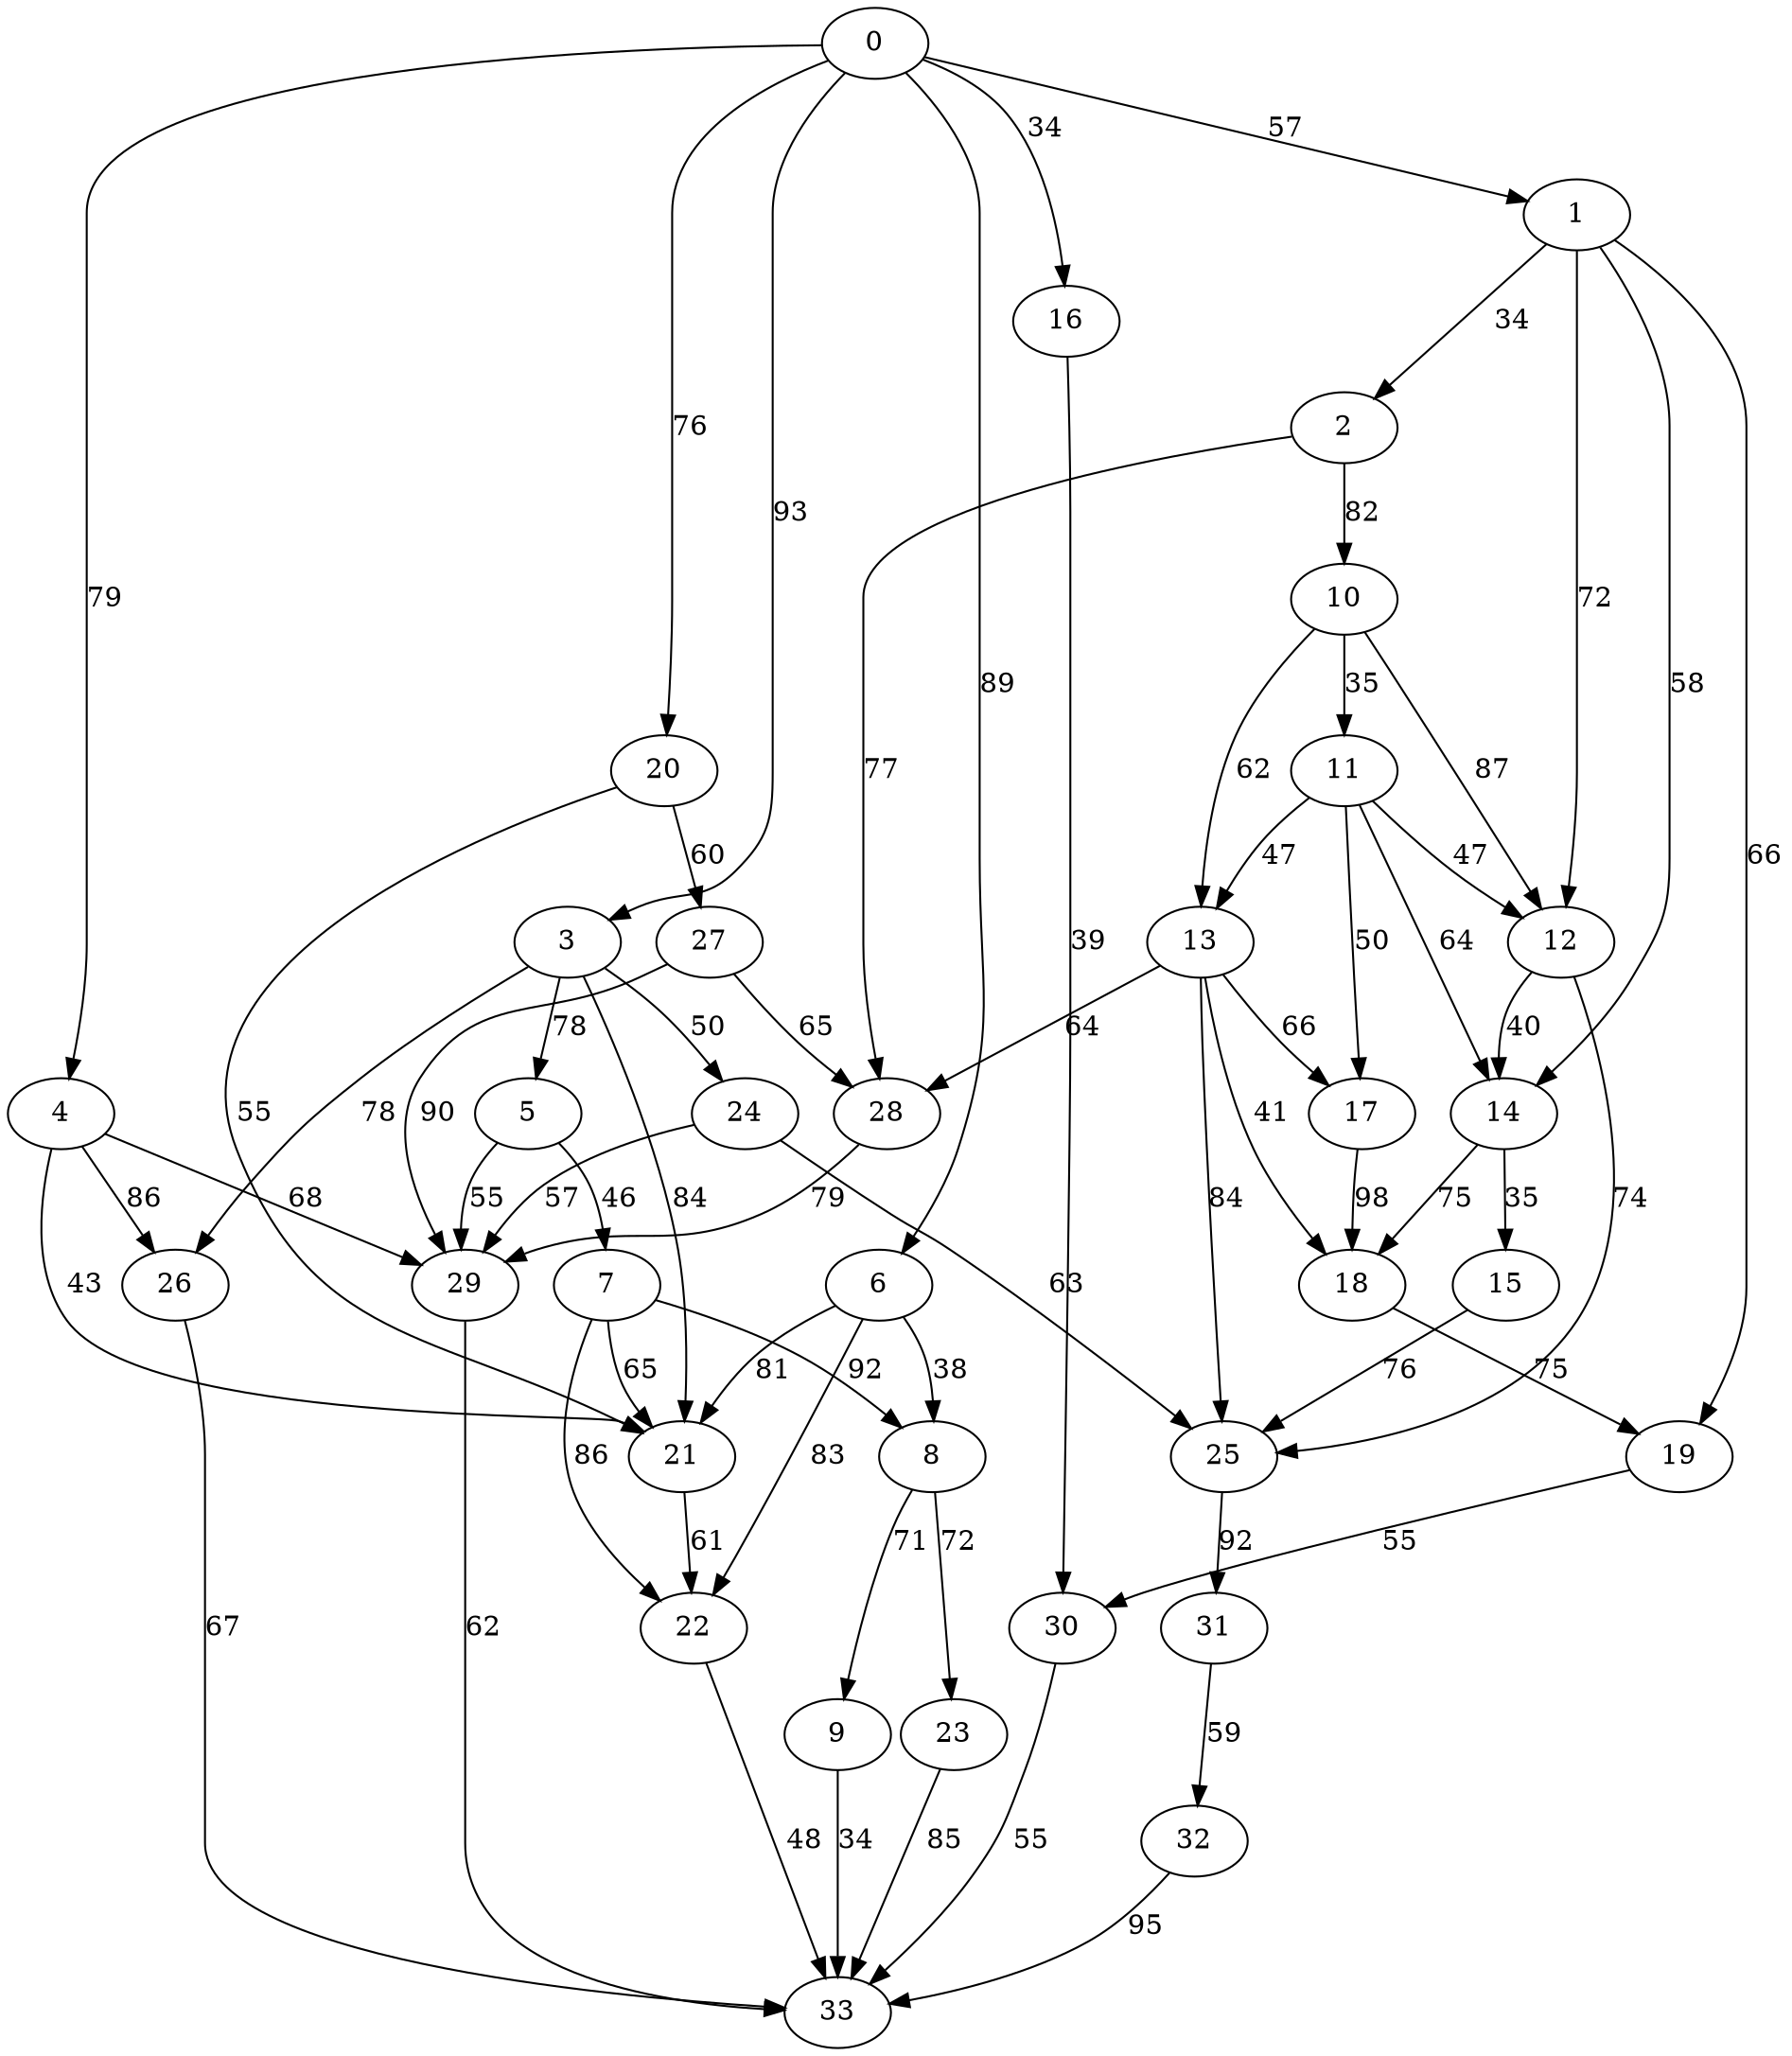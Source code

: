 digraph t40p6r7_10 {
0 -> 1 [ label = 57 ];
0 -> 3 [ label = 93 ];
0 -> 4 [ label = 79 ];
0 -> 6 [ label = 89 ];
0 -> 16 [ label = 34 ];
0 -> 20 [ label = 76 ];
1 -> 2 [ label = 34 ];
1 -> 12 [ label = 72 ];
1 -> 14 [ label = 58 ];
1 -> 19 [ label = 66 ];
2 -> 10 [ label = 82 ];
2 -> 28 [ label = 77 ];
3 -> 5 [ label = 78 ];
3 -> 21 [ label = 84 ];
3 -> 24 [ label = 50 ];
3 -> 26 [ label = 78 ];
4 -> 21 [ label = 43 ];
4 -> 26 [ label = 86 ];
4 -> 29 [ label = 68 ];
5 -> 7 [ label = 46 ];
5 -> 29 [ label = 55 ];
6 -> 8 [ label = 38 ];
6 -> 21 [ label = 81 ];
6 -> 22 [ label = 83 ];
7 -> 8 [ label = 92 ];
7 -> 21 [ label = 65 ];
7 -> 22 [ label = 86 ];
8 -> 9 [ label = 71 ];
8 -> 23 [ label = 72 ];
9 -> 33 [ label = 34 ];
10 -> 11 [ label = 35 ];
10 -> 12 [ label = 87 ];
10 -> 13 [ label = 62 ];
11 -> 12 [ label = 47 ];
11 -> 13 [ label = 47 ];
11 -> 14 [ label = 64 ];
11 -> 17 [ label = 50 ];
12 -> 14 [ label = 40 ];
12 -> 25 [ label = 74 ];
13 -> 17 [ label = 66 ];
13 -> 18 [ label = 41 ];
13 -> 25 [ label = 84 ];
13 -> 28 [ label = 64 ];
14 -> 15 [ label = 35 ];
14 -> 18 [ label = 75 ];
15 -> 25 [ label = 76 ];
16 -> 30 [ label = 39 ];
17 -> 18 [ label = 98 ];
18 -> 19 [ label = 75 ];
19 -> 30 [ label = 55 ];
20 -> 21 [ label = 55 ];
20 -> 27 [ label = 60 ];
21 -> 22 [ label = 61 ];
22 -> 33 [ label = 48 ];
23 -> 33 [ label = 85 ];
24 -> 25 [ label = 63 ];
24 -> 29 [ label = 57 ];
25 -> 31 [ label = 92 ];
26 -> 33 [ label = 67 ];
27 -> 28 [ label = 65 ];
27 -> 29 [ label = 90 ];
28 -> 29 [ label = 79 ];
29 -> 33 [ label = 62 ];
30 -> 33 [ label = 55 ];
31 -> 32 [ label = 59 ];
32 -> 33 [ label = 95 ];
 }

